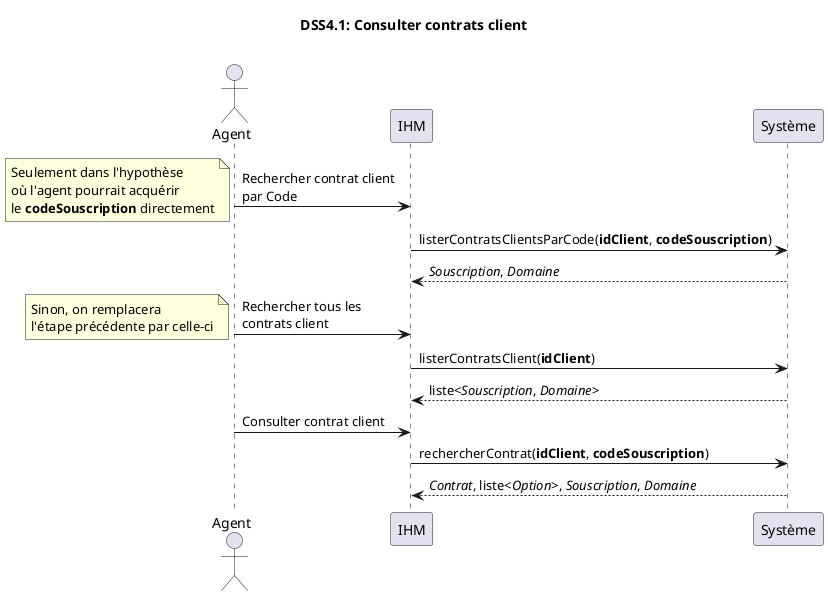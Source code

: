 @startuml

title DSS4.1: Consulter contrats client\n

actor Agent as A
participant IHM
participant Système


A -> IHM : Rechercher contrat client\npar Code
note left : Seulement dans l'hypothèse\n\
où l'agent pourrait acquérir\n\
le **codeSouscription** directement
IHM -> Système : listerContratsClientsParCode(**idClient**, **codeSouscription**)
Système --> IHM : //Souscription//, //Domaine//


A -> IHM : Rechercher tous les\ncontrats client
note left : Sinon, on remplacera\n\
l'étape précédente par celle-ci
IHM -> Système : listerContratsClient(**idClient**)
Système --> IHM : liste<//Souscription//, //Domaine//>


A -> IHM : Consulter contrat client
IHM -> Système : rechercherContrat(**idClient**, **codeSouscription**)
Système --> IHM : //Contrat//, liste<//Option//>, //Souscription//, //Domaine//

@enduml
